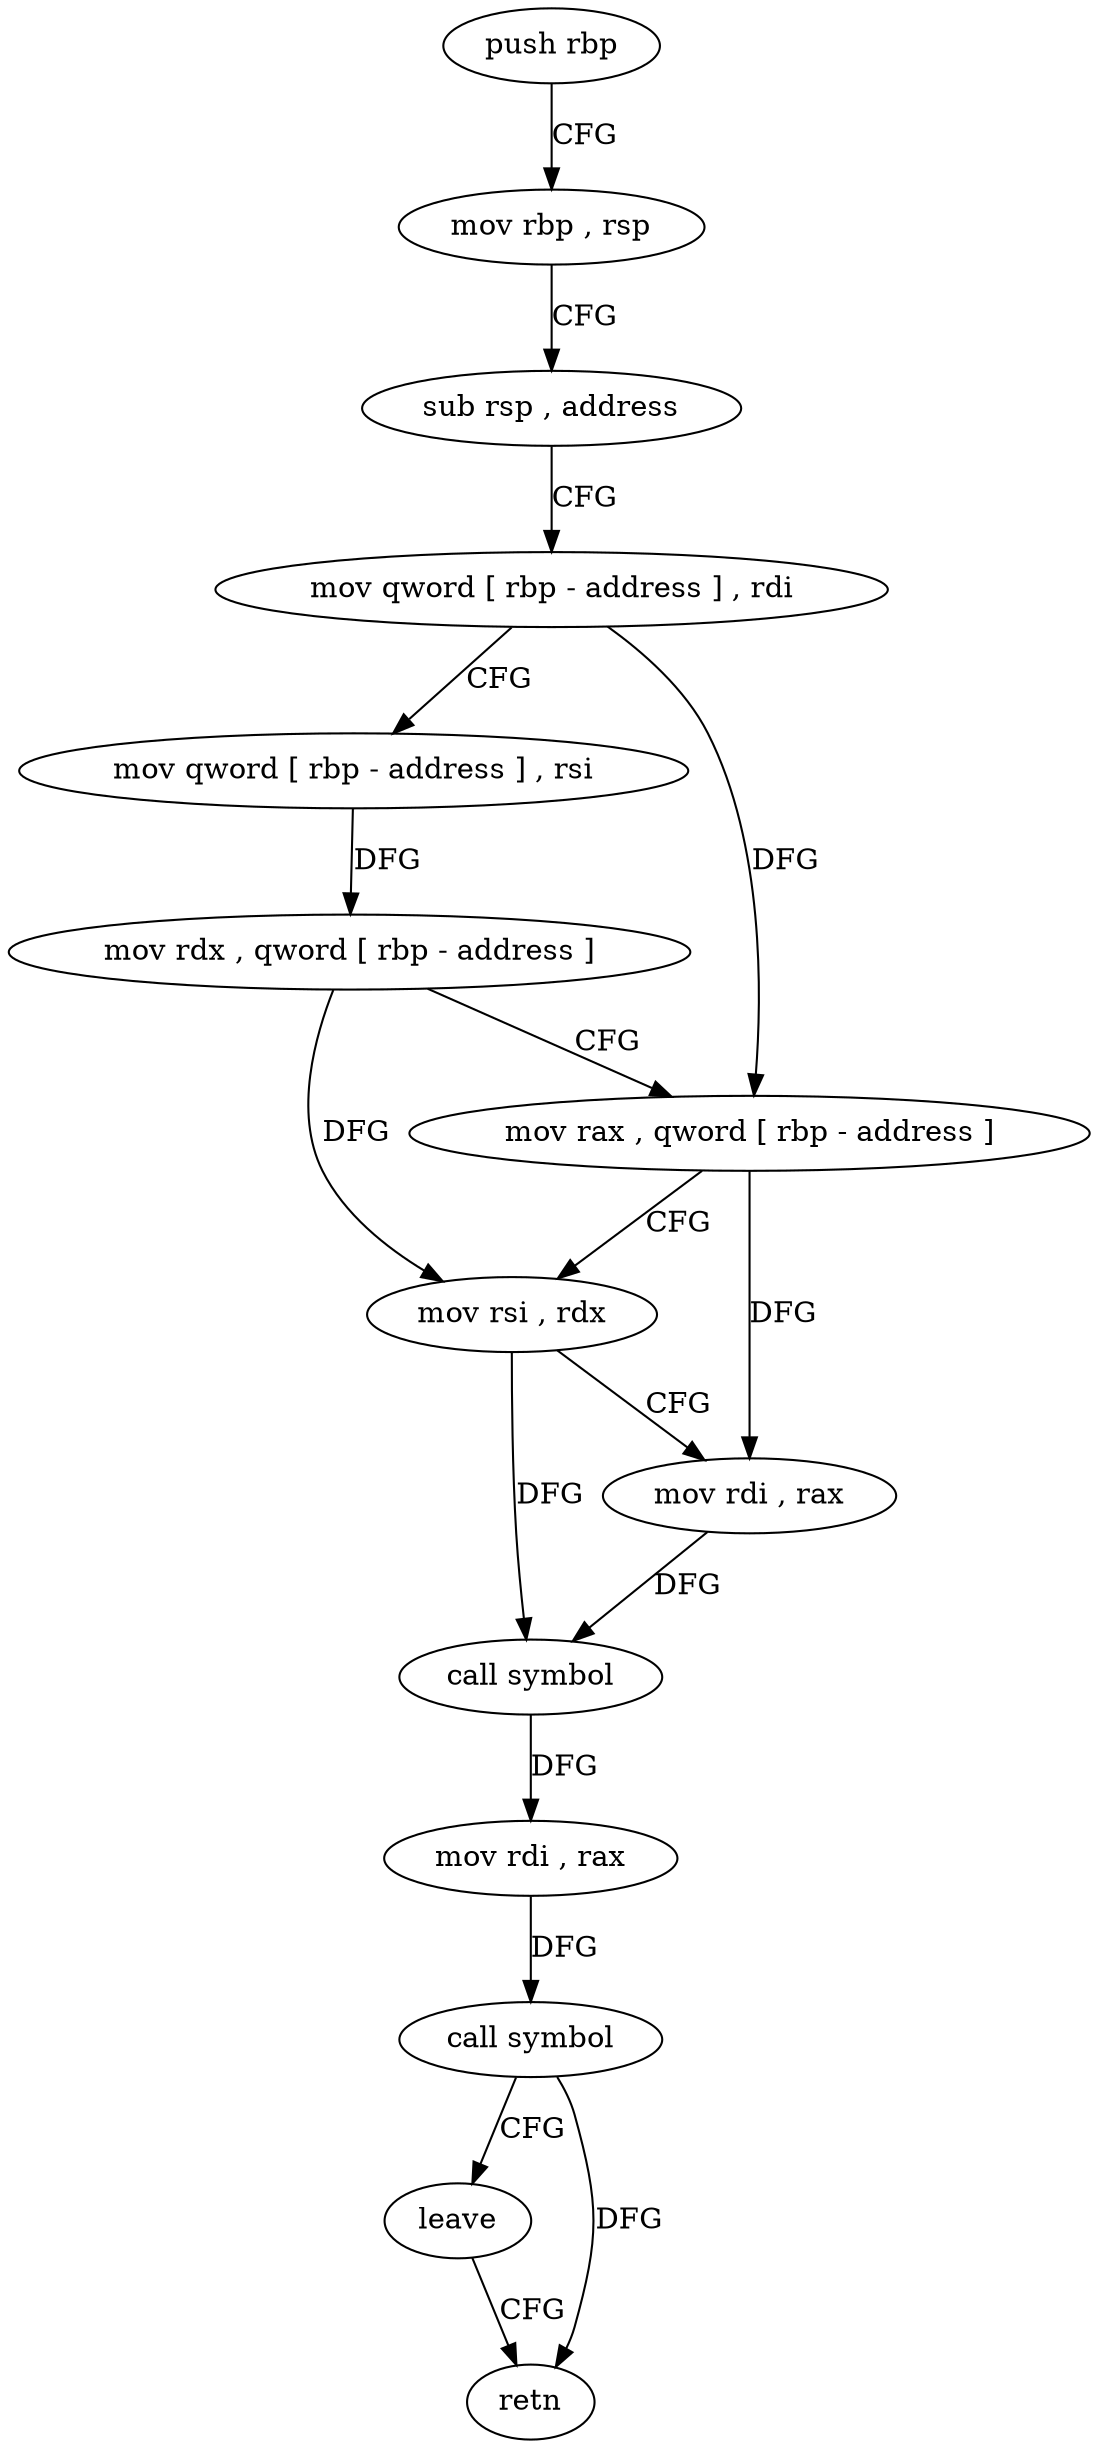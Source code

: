 digraph "func" {
"4463383" [label = "push rbp" ]
"4463384" [label = "mov rbp , rsp" ]
"4463387" [label = "sub rsp , address" ]
"4463391" [label = "mov qword [ rbp - address ] , rdi" ]
"4463395" [label = "mov qword [ rbp - address ] , rsi" ]
"4463399" [label = "mov rdx , qword [ rbp - address ]" ]
"4463403" [label = "mov rax , qword [ rbp - address ]" ]
"4463407" [label = "mov rsi , rdx" ]
"4463410" [label = "mov rdi , rax" ]
"4463413" [label = "call symbol" ]
"4463418" [label = "mov rdi , rax" ]
"4463421" [label = "call symbol" ]
"4463426" [label = "leave" ]
"4463427" [label = "retn" ]
"4463383" -> "4463384" [ label = "CFG" ]
"4463384" -> "4463387" [ label = "CFG" ]
"4463387" -> "4463391" [ label = "CFG" ]
"4463391" -> "4463395" [ label = "CFG" ]
"4463391" -> "4463403" [ label = "DFG" ]
"4463395" -> "4463399" [ label = "DFG" ]
"4463399" -> "4463403" [ label = "CFG" ]
"4463399" -> "4463407" [ label = "DFG" ]
"4463403" -> "4463407" [ label = "CFG" ]
"4463403" -> "4463410" [ label = "DFG" ]
"4463407" -> "4463410" [ label = "CFG" ]
"4463407" -> "4463413" [ label = "DFG" ]
"4463410" -> "4463413" [ label = "DFG" ]
"4463413" -> "4463418" [ label = "DFG" ]
"4463418" -> "4463421" [ label = "DFG" ]
"4463421" -> "4463426" [ label = "CFG" ]
"4463421" -> "4463427" [ label = "DFG" ]
"4463426" -> "4463427" [ label = "CFG" ]
}
